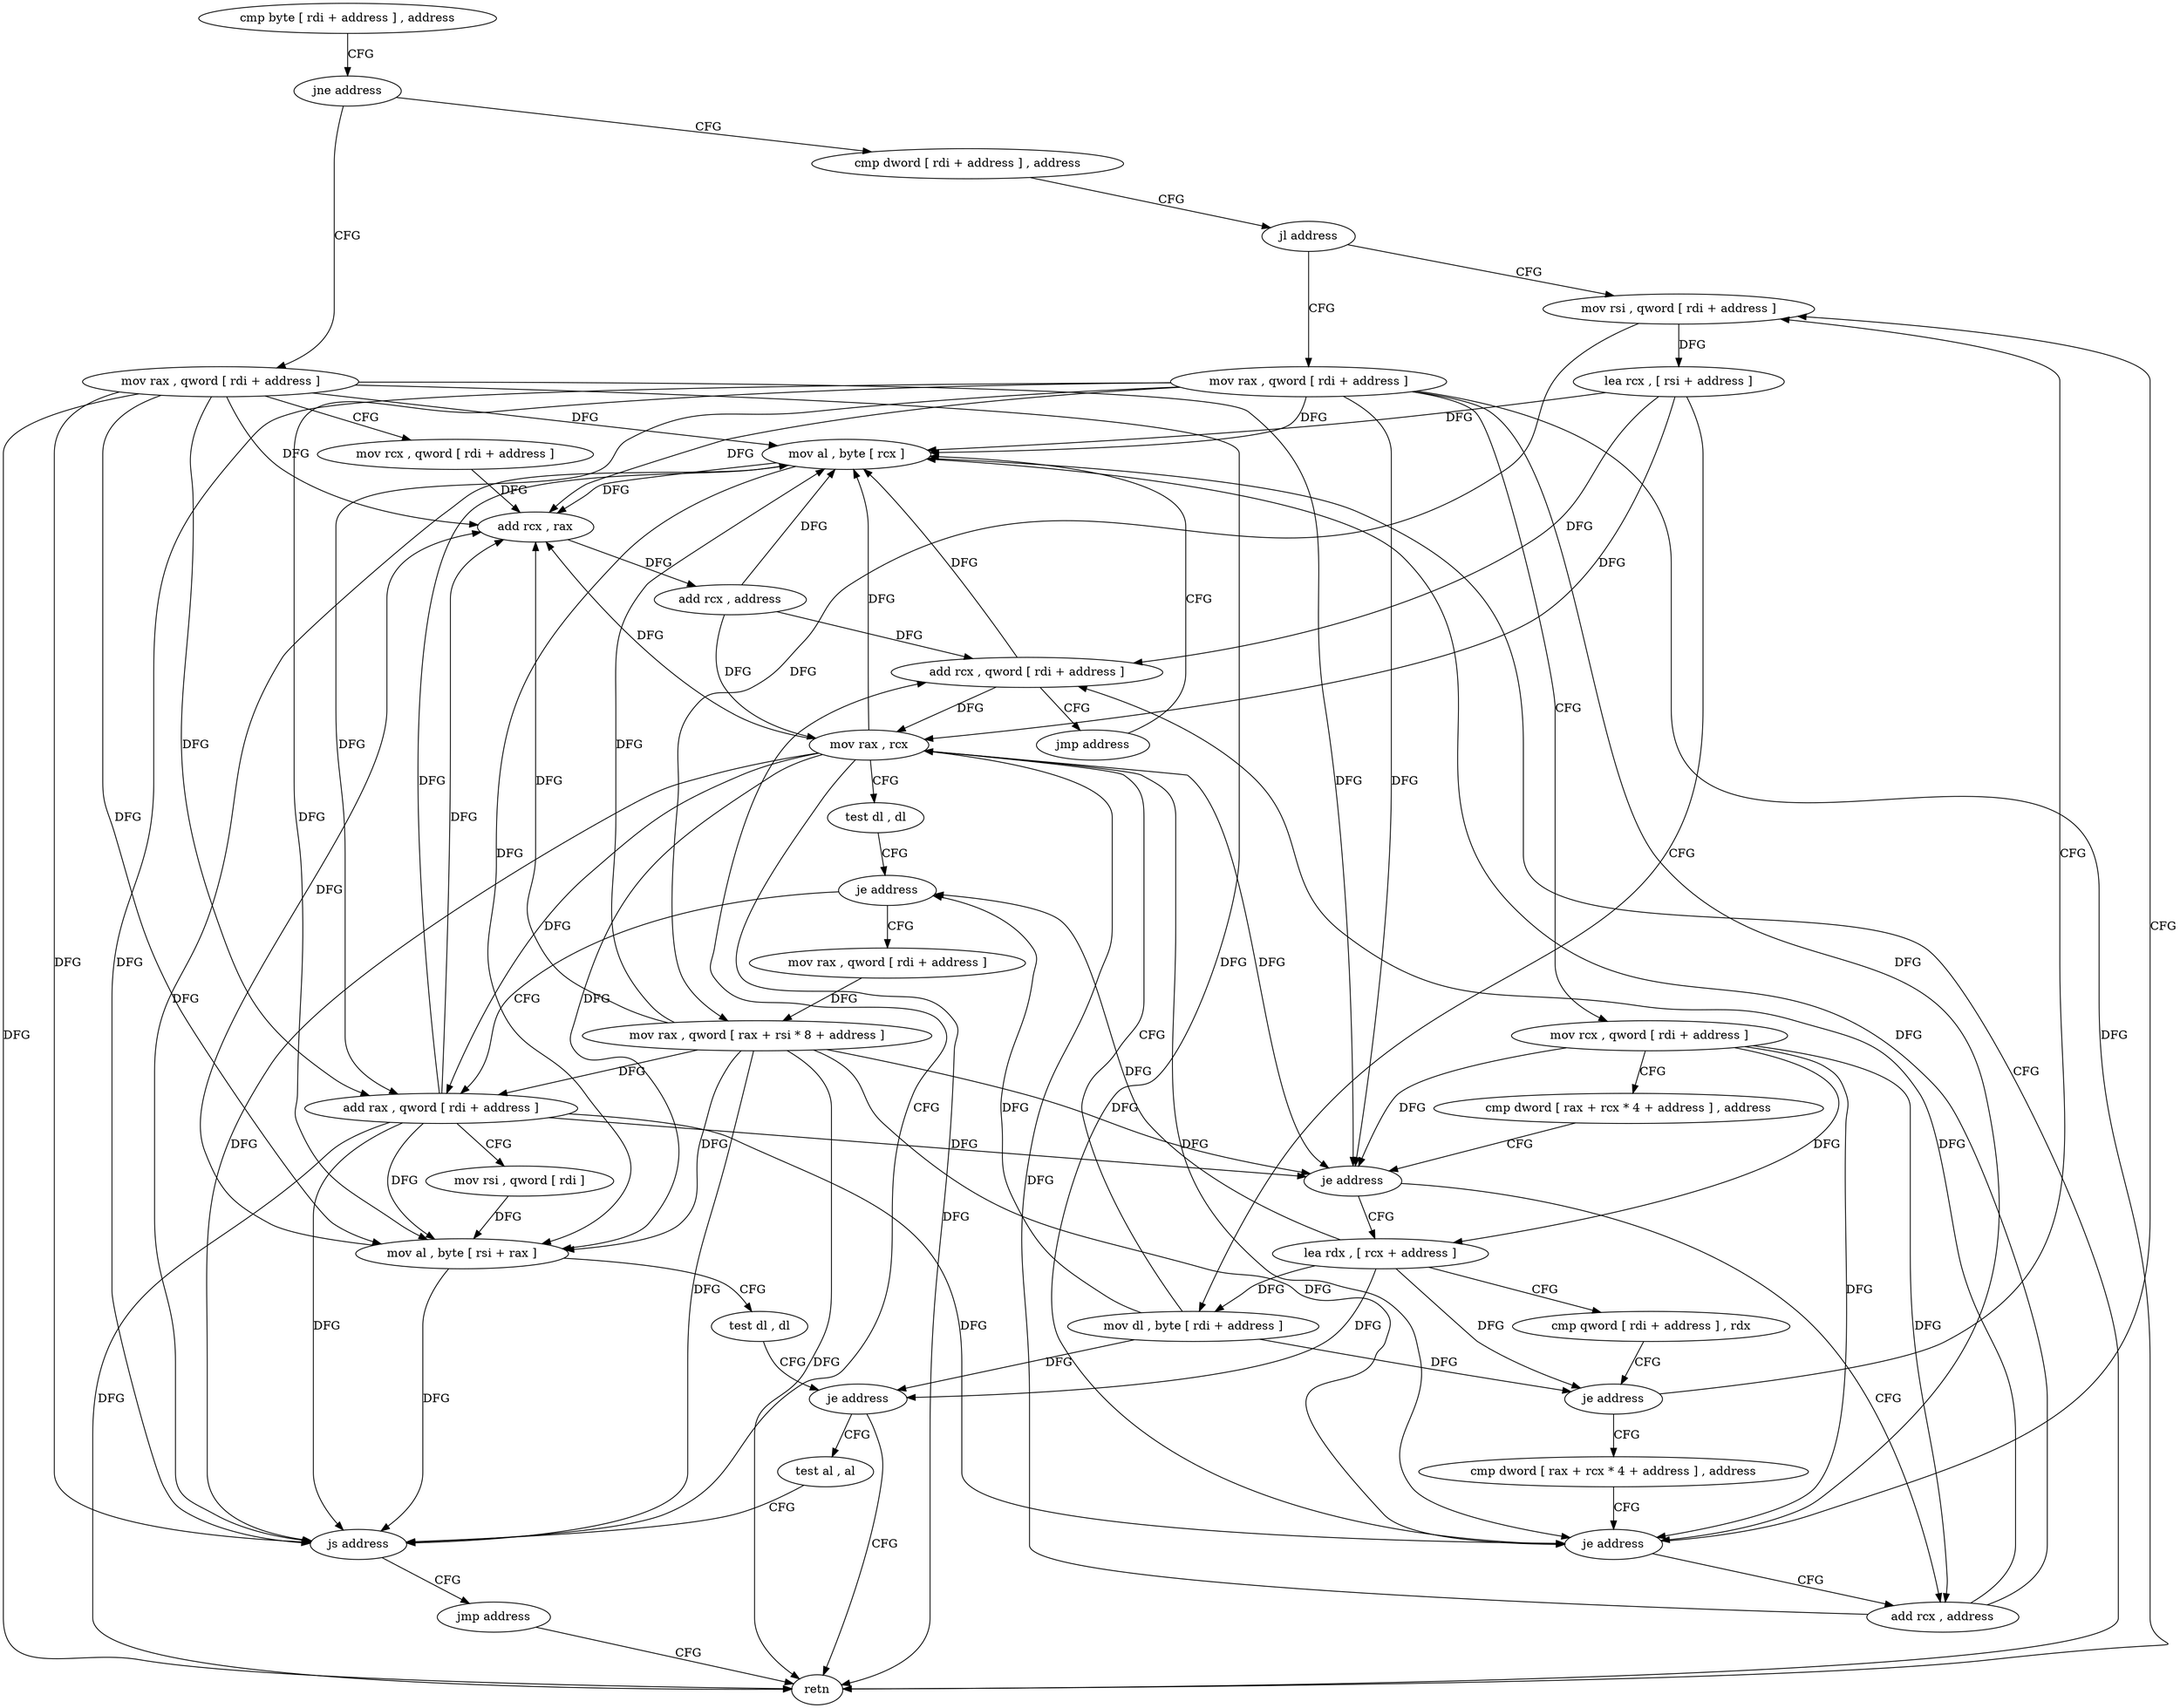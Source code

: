 digraph "func" {
"4228304" [label = "cmp byte [ rdi + address ] , address" ]
"4228311" [label = "jne address" ]
"4228331" [label = "cmp dword [ rdi + address ] , address" ]
"4228313" [label = "mov rax , qword [ rdi + address ]" ]
"4228338" [label = "jl address" ]
"4228372" [label = "mov rsi , qword [ rdi + address ]" ]
"4228340" [label = "mov rax , qword [ rdi + address ]" ]
"4228317" [label = "mov rcx , qword [ rdi + address ]" ]
"4228321" [label = "add rcx , rax" ]
"4228324" [label = "add rcx , address" ]
"4228328" [label = "mov al , byte [ rcx ]" ]
"4228376" [label = "lea rcx , [ rsi + address ]" ]
"4228380" [label = "mov dl , byte [ rdi + address ]" ]
"4228386" [label = "mov rax , rcx" ]
"4228389" [label = "test dl , dl" ]
"4228391" [label = "je address" ]
"4228402" [label = "add rax , qword [ rdi + address ]" ]
"4228393" [label = "mov rax , qword [ rdi + address ]" ]
"4228344" [label = "mov rcx , qword [ rdi + address ]" ]
"4228348" [label = "cmp dword [ rax + rcx * 4 + address ] , address" ]
"4228353" [label = "je address" ]
"4228422" [label = "add rcx , address" ]
"4228355" [label = "lea rdx , [ rcx + address ]" ]
"4228406" [label = "mov rsi , qword [ rdi ]" ]
"4228409" [label = "mov al , byte [ rsi + rax ]" ]
"4228412" [label = "test dl , dl" ]
"4228414" [label = "je address" ]
"4228330" [label = "retn" ]
"4228416" [label = "test al , al" ]
"4228397" [label = "mov rax , qword [ rax + rsi * 8 + address ]" ]
"4228426" [label = "add rcx , qword [ rdi + address ]" ]
"4228359" [label = "cmp qword [ rdi + address ] , rdx" ]
"4228363" [label = "je address" ]
"4228365" [label = "cmp dword [ rax + rcx * 4 + address ] , address" ]
"4228418" [label = "js address" ]
"4228420" [label = "jmp address" ]
"4228370" [label = "je address" ]
"4228430" [label = "jmp address" ]
"4228304" -> "4228311" [ label = "CFG" ]
"4228311" -> "4228331" [ label = "CFG" ]
"4228311" -> "4228313" [ label = "CFG" ]
"4228331" -> "4228338" [ label = "CFG" ]
"4228313" -> "4228317" [ label = "CFG" ]
"4228313" -> "4228321" [ label = "DFG" ]
"4228313" -> "4228353" [ label = "DFG" ]
"4228313" -> "4228328" [ label = "DFG" ]
"4228313" -> "4228402" [ label = "DFG" ]
"4228313" -> "4228409" [ label = "DFG" ]
"4228313" -> "4228330" [ label = "DFG" ]
"4228313" -> "4228418" [ label = "DFG" ]
"4228313" -> "4228370" [ label = "DFG" ]
"4228338" -> "4228372" [ label = "CFG" ]
"4228338" -> "4228340" [ label = "CFG" ]
"4228372" -> "4228376" [ label = "DFG" ]
"4228372" -> "4228397" [ label = "DFG" ]
"4228340" -> "4228344" [ label = "CFG" ]
"4228340" -> "4228321" [ label = "DFG" ]
"4228340" -> "4228353" [ label = "DFG" ]
"4228340" -> "4228328" [ label = "DFG" ]
"4228340" -> "4228402" [ label = "DFG" ]
"4228340" -> "4228409" [ label = "DFG" ]
"4228340" -> "4228330" [ label = "DFG" ]
"4228340" -> "4228418" [ label = "DFG" ]
"4228340" -> "4228370" [ label = "DFG" ]
"4228317" -> "4228321" [ label = "DFG" ]
"4228321" -> "4228324" [ label = "DFG" ]
"4228324" -> "4228328" [ label = "DFG" ]
"4228324" -> "4228386" [ label = "DFG" ]
"4228324" -> "4228426" [ label = "DFG" ]
"4228328" -> "4228330" [ label = "CFG" ]
"4228328" -> "4228321" [ label = "DFG" ]
"4228328" -> "4228409" [ label = "DFG" ]
"4228328" -> "4228418" [ label = "DFG" ]
"4228376" -> "4228380" [ label = "CFG" ]
"4228376" -> "4228386" [ label = "DFG" ]
"4228376" -> "4228328" [ label = "DFG" ]
"4228376" -> "4228426" [ label = "DFG" ]
"4228380" -> "4228386" [ label = "CFG" ]
"4228380" -> "4228391" [ label = "DFG" ]
"4228380" -> "4228414" [ label = "DFG" ]
"4228380" -> "4228363" [ label = "DFG" ]
"4228386" -> "4228389" [ label = "CFG" ]
"4228386" -> "4228321" [ label = "DFG" ]
"4228386" -> "4228353" [ label = "DFG" ]
"4228386" -> "4228328" [ label = "DFG" ]
"4228386" -> "4228402" [ label = "DFG" ]
"4228386" -> "4228409" [ label = "DFG" ]
"4228386" -> "4228330" [ label = "DFG" ]
"4228386" -> "4228418" [ label = "DFG" ]
"4228386" -> "4228370" [ label = "DFG" ]
"4228389" -> "4228391" [ label = "CFG" ]
"4228391" -> "4228402" [ label = "CFG" ]
"4228391" -> "4228393" [ label = "CFG" ]
"4228402" -> "4228406" [ label = "CFG" ]
"4228402" -> "4228321" [ label = "DFG" ]
"4228402" -> "4228353" [ label = "DFG" ]
"4228402" -> "4228328" [ label = "DFG" ]
"4228402" -> "4228409" [ label = "DFG" ]
"4228402" -> "4228330" [ label = "DFG" ]
"4228402" -> "4228418" [ label = "DFG" ]
"4228402" -> "4228370" [ label = "DFG" ]
"4228393" -> "4228397" [ label = "DFG" ]
"4228344" -> "4228348" [ label = "CFG" ]
"4228344" -> "4228353" [ label = "DFG" ]
"4228344" -> "4228422" [ label = "DFG" ]
"4228344" -> "4228355" [ label = "DFG" ]
"4228344" -> "4228370" [ label = "DFG" ]
"4228348" -> "4228353" [ label = "CFG" ]
"4228353" -> "4228422" [ label = "CFG" ]
"4228353" -> "4228355" [ label = "CFG" ]
"4228422" -> "4228426" [ label = "DFG" ]
"4228422" -> "4228386" [ label = "DFG" ]
"4228422" -> "4228328" [ label = "DFG" ]
"4228355" -> "4228359" [ label = "CFG" ]
"4228355" -> "4228391" [ label = "DFG" ]
"4228355" -> "4228414" [ label = "DFG" ]
"4228355" -> "4228380" [ label = "DFG" ]
"4228355" -> "4228363" [ label = "DFG" ]
"4228406" -> "4228409" [ label = "DFG" ]
"4228409" -> "4228412" [ label = "CFG" ]
"4228409" -> "4228321" [ label = "DFG" ]
"4228409" -> "4228418" [ label = "DFG" ]
"4228412" -> "4228414" [ label = "CFG" ]
"4228414" -> "4228330" [ label = "CFG" ]
"4228414" -> "4228416" [ label = "CFG" ]
"4228416" -> "4228418" [ label = "CFG" ]
"4228397" -> "4228402" [ label = "DFG" ]
"4228397" -> "4228321" [ label = "DFG" ]
"4228397" -> "4228409" [ label = "DFG" ]
"4228397" -> "4228353" [ label = "DFG" ]
"4228397" -> "4228328" [ label = "DFG" ]
"4228397" -> "4228330" [ label = "DFG" ]
"4228397" -> "4228418" [ label = "DFG" ]
"4228397" -> "4228370" [ label = "DFG" ]
"4228426" -> "4228430" [ label = "CFG" ]
"4228426" -> "4228386" [ label = "DFG" ]
"4228426" -> "4228328" [ label = "DFG" ]
"4228359" -> "4228363" [ label = "CFG" ]
"4228363" -> "4228372" [ label = "CFG" ]
"4228363" -> "4228365" [ label = "CFG" ]
"4228365" -> "4228370" [ label = "CFG" ]
"4228418" -> "4228426" [ label = "CFG" ]
"4228418" -> "4228420" [ label = "CFG" ]
"4228420" -> "4228330" [ label = "CFG" ]
"4228370" -> "4228422" [ label = "CFG" ]
"4228370" -> "4228372" [ label = "CFG" ]
"4228430" -> "4228328" [ label = "CFG" ]
}
